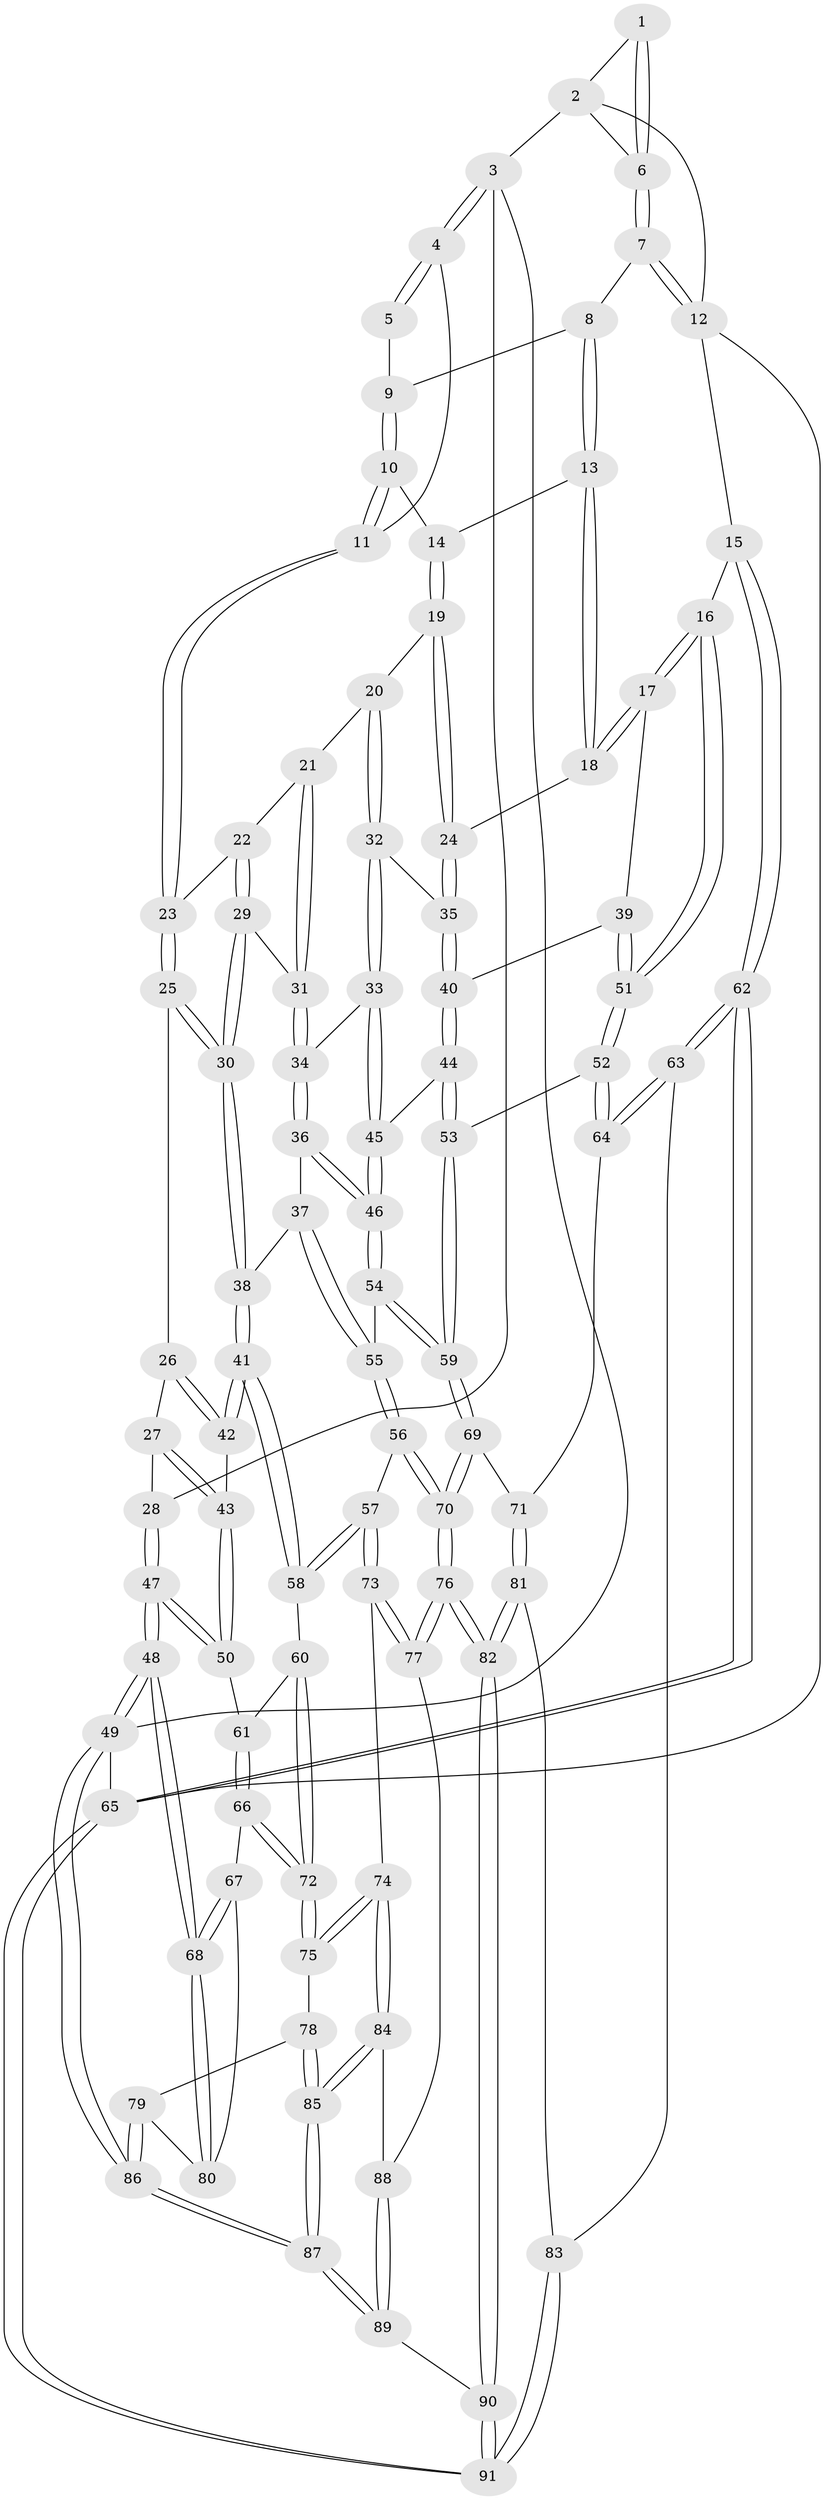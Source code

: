 // Generated by graph-tools (version 1.1) at 2025/17/03/09/25 04:17:20]
// undirected, 91 vertices, 224 edges
graph export_dot {
graph [start="1"]
  node [color=gray90,style=filled];
  1 [pos="+0.9020222462543737+0"];
  2 [pos="+1+0"];
  3 [pos="+0+0"];
  4 [pos="+0.27930527334617955+0"];
  5 [pos="+0.7001451001628907+0"];
  6 [pos="+0.9139177213388416+0.1648414528696944"];
  7 [pos="+0.9131607086190335+0.16910828503450445"];
  8 [pos="+0.8383606332653805+0.17577093707413172"];
  9 [pos="+0.7061504519388566+0"];
  10 [pos="+0.5983095930418746+0.19736580469235424"];
  11 [pos="+0.3981997099798718+0.16536661668539943"];
  12 [pos="+1+0.30552788386275853"];
  13 [pos="+0.8275378496040159+0.19182717402149213"];
  14 [pos="+0.6032352365679514+0.20507815041525537"];
  15 [pos="+1+0.3844153889378294"];
  16 [pos="+1+0.43039017058457163"];
  17 [pos="+0.8312014959294951+0.36454384518556526"];
  18 [pos="+0.7929897285634692+0.332909619083575"];
  19 [pos="+0.6057622690649394+0.21494462173455173"];
  20 [pos="+0.5753487070404163+0.31635353199127725"];
  21 [pos="+0.48702012876300027+0.3319526174796743"];
  22 [pos="+0.47084704895110074+0.32002831184749464"];
  23 [pos="+0.3822768933605174+0.22193746999175507"];
  24 [pos="+0.7473537273313564+0.34083851909618845"];
  25 [pos="+0.29186451786778844+0.3479259253698976"];
  26 [pos="+0.2452556127231843+0.3444478437318364"];
  27 [pos="+0.005045569318780925+0.2711103201681807"];
  28 [pos="+0+0.11938773237447291"];
  29 [pos="+0.42614783682355073+0.40093176468084885"];
  30 [pos="+0.3363564086407915+0.43455749516471154"];
  31 [pos="+0.49314645959719966+0.39251655279486586"];
  32 [pos="+0.6058804055581192+0.42880639051297964"];
  33 [pos="+0.5804066595556973+0.44459684184481135"];
  34 [pos="+0.5530057663330961+0.4511570956303007"];
  35 [pos="+0.6582241966776764+0.4317470020154593"];
  36 [pos="+0.524936559706567+0.47620919616586055"];
  37 [pos="+0.43831819621625645+0.5207641126782843"];
  38 [pos="+0.346762636942132+0.48835556294551435"];
  39 [pos="+0.7729654710203901+0.5306041446574333"];
  40 [pos="+0.7159188852766148+0.5204013702147962"];
  41 [pos="+0.3070729048622261+0.5407175006458763"];
  42 [pos="+0.14887007202064917+0.5443496288417013"];
  43 [pos="+0.14751887056702156+0.5448038887432197"];
  44 [pos="+0.6756880743837593+0.5756684622519583"];
  45 [pos="+0.6053647345988767+0.566144359558701"];
  46 [pos="+0.5656784599696391+0.5986112241318912"];
  47 [pos="+0+0.6770607789647167"];
  48 [pos="+0+0.7198404619880708"];
  49 [pos="+0+1"];
  50 [pos="+0.11496915518424392+0.5918044054413153"];
  51 [pos="+0.8651190325663685+0.60242154754167"];
  52 [pos="+0.8645153780300997+0.6091978347610407"];
  53 [pos="+0.676447508703458+0.6428045888112178"];
  54 [pos="+0.5470772218963758+0.6319781261206746"];
  55 [pos="+0.4838771182488817+0.6332031881556235"];
  56 [pos="+0.45248493813685664+0.6770641185184317"];
  57 [pos="+0.3445615844087574+0.7027092709928979"];
  58 [pos="+0.3086802077056814+0.6743406005513293"];
  59 [pos="+0.6450921475996347+0.7156983400388047"];
  60 [pos="+0.2528320140459546+0.6909317848696424"];
  61 [pos="+0.14444252219775222+0.6268437780777619"];
  62 [pos="+1+0.7811115913275889"];
  63 [pos="+1+0.7764442719115662"];
  64 [pos="+0.8785961693335962+0.7281089260713495"];
  65 [pos="+1+1"];
  66 [pos="+0.14064141544081363+0.7914399569150821"];
  67 [pos="+0.1340086125346187+0.7918156844102074"];
  68 [pos="+0+0.7330546597349519"];
  69 [pos="+0.6537892417589486+0.7525010785859102"];
  70 [pos="+0.5534509384807164+0.8668967069599525"];
  71 [pos="+0.8187499693818415+0.7747785520356505"];
  72 [pos="+0.17063625815483072+0.7976990957734049"];
  73 [pos="+0.35122009154948836+0.7832840867984444"];
  74 [pos="+0.2731613603784444+0.8751691953014219"];
  75 [pos="+0.20295681662177076+0.8376147707816769"];
  76 [pos="+0.5449451673427597+0.8896854855707733"];
  77 [pos="+0.5246484223318163+0.8837432994347422"];
  78 [pos="+0.15206976327545946+0.9146355333094058"];
  79 [pos="+0.09626968170295967+0.9221264941584018"];
  80 [pos="+0.09330747429765172+0.9114897511070754"];
  81 [pos="+0.8138683212583727+0.8575637785428335"];
  82 [pos="+0.5932402334811538+1"];
  83 [pos="+0.9110347066816372+0.9687862544567727"];
  84 [pos="+0.27785554366931897+0.8896337405576011"];
  85 [pos="+0.18588911426551932+0.992501599402411"];
  86 [pos="+0+1"];
  87 [pos="+0.05348195825627276+1"];
  88 [pos="+0.29852687192784544+0.9105182275411121"];
  89 [pos="+0.41231787935725916+1"];
  90 [pos="+0.5901350508343735+1"];
  91 [pos="+1+1"];
  1 -- 2;
  1 -- 6;
  1 -- 6;
  2 -- 3;
  2 -- 6;
  2 -- 12;
  3 -- 4;
  3 -- 4;
  3 -- 28;
  3 -- 49;
  4 -- 5;
  4 -- 5;
  4 -- 11;
  5 -- 9;
  6 -- 7;
  6 -- 7;
  7 -- 8;
  7 -- 12;
  7 -- 12;
  8 -- 9;
  8 -- 13;
  8 -- 13;
  9 -- 10;
  9 -- 10;
  10 -- 11;
  10 -- 11;
  10 -- 14;
  11 -- 23;
  11 -- 23;
  12 -- 15;
  12 -- 65;
  13 -- 14;
  13 -- 18;
  13 -- 18;
  14 -- 19;
  14 -- 19;
  15 -- 16;
  15 -- 62;
  15 -- 62;
  16 -- 17;
  16 -- 17;
  16 -- 51;
  16 -- 51;
  17 -- 18;
  17 -- 18;
  17 -- 39;
  18 -- 24;
  19 -- 20;
  19 -- 24;
  19 -- 24;
  20 -- 21;
  20 -- 32;
  20 -- 32;
  21 -- 22;
  21 -- 31;
  21 -- 31;
  22 -- 23;
  22 -- 29;
  22 -- 29;
  23 -- 25;
  23 -- 25;
  24 -- 35;
  24 -- 35;
  25 -- 26;
  25 -- 30;
  25 -- 30;
  26 -- 27;
  26 -- 42;
  26 -- 42;
  27 -- 28;
  27 -- 43;
  27 -- 43;
  28 -- 47;
  28 -- 47;
  29 -- 30;
  29 -- 30;
  29 -- 31;
  30 -- 38;
  30 -- 38;
  31 -- 34;
  31 -- 34;
  32 -- 33;
  32 -- 33;
  32 -- 35;
  33 -- 34;
  33 -- 45;
  33 -- 45;
  34 -- 36;
  34 -- 36;
  35 -- 40;
  35 -- 40;
  36 -- 37;
  36 -- 46;
  36 -- 46;
  37 -- 38;
  37 -- 55;
  37 -- 55;
  38 -- 41;
  38 -- 41;
  39 -- 40;
  39 -- 51;
  39 -- 51;
  40 -- 44;
  40 -- 44;
  41 -- 42;
  41 -- 42;
  41 -- 58;
  41 -- 58;
  42 -- 43;
  43 -- 50;
  43 -- 50;
  44 -- 45;
  44 -- 53;
  44 -- 53;
  45 -- 46;
  45 -- 46;
  46 -- 54;
  46 -- 54;
  47 -- 48;
  47 -- 48;
  47 -- 50;
  47 -- 50;
  48 -- 49;
  48 -- 49;
  48 -- 68;
  48 -- 68;
  49 -- 86;
  49 -- 86;
  49 -- 65;
  50 -- 61;
  51 -- 52;
  51 -- 52;
  52 -- 53;
  52 -- 64;
  52 -- 64;
  53 -- 59;
  53 -- 59;
  54 -- 55;
  54 -- 59;
  54 -- 59;
  55 -- 56;
  55 -- 56;
  56 -- 57;
  56 -- 70;
  56 -- 70;
  57 -- 58;
  57 -- 58;
  57 -- 73;
  57 -- 73;
  58 -- 60;
  59 -- 69;
  59 -- 69;
  60 -- 61;
  60 -- 72;
  60 -- 72;
  61 -- 66;
  61 -- 66;
  62 -- 63;
  62 -- 63;
  62 -- 65;
  62 -- 65;
  63 -- 64;
  63 -- 64;
  63 -- 83;
  64 -- 71;
  65 -- 91;
  65 -- 91;
  66 -- 67;
  66 -- 72;
  66 -- 72;
  67 -- 68;
  67 -- 68;
  67 -- 80;
  68 -- 80;
  68 -- 80;
  69 -- 70;
  69 -- 70;
  69 -- 71;
  70 -- 76;
  70 -- 76;
  71 -- 81;
  71 -- 81;
  72 -- 75;
  72 -- 75;
  73 -- 74;
  73 -- 77;
  73 -- 77;
  74 -- 75;
  74 -- 75;
  74 -- 84;
  74 -- 84;
  75 -- 78;
  76 -- 77;
  76 -- 77;
  76 -- 82;
  76 -- 82;
  77 -- 88;
  78 -- 79;
  78 -- 85;
  78 -- 85;
  79 -- 80;
  79 -- 86;
  79 -- 86;
  81 -- 82;
  81 -- 82;
  81 -- 83;
  82 -- 90;
  82 -- 90;
  83 -- 91;
  83 -- 91;
  84 -- 85;
  84 -- 85;
  84 -- 88;
  85 -- 87;
  85 -- 87;
  86 -- 87;
  86 -- 87;
  87 -- 89;
  87 -- 89;
  88 -- 89;
  88 -- 89;
  89 -- 90;
  90 -- 91;
  90 -- 91;
}
